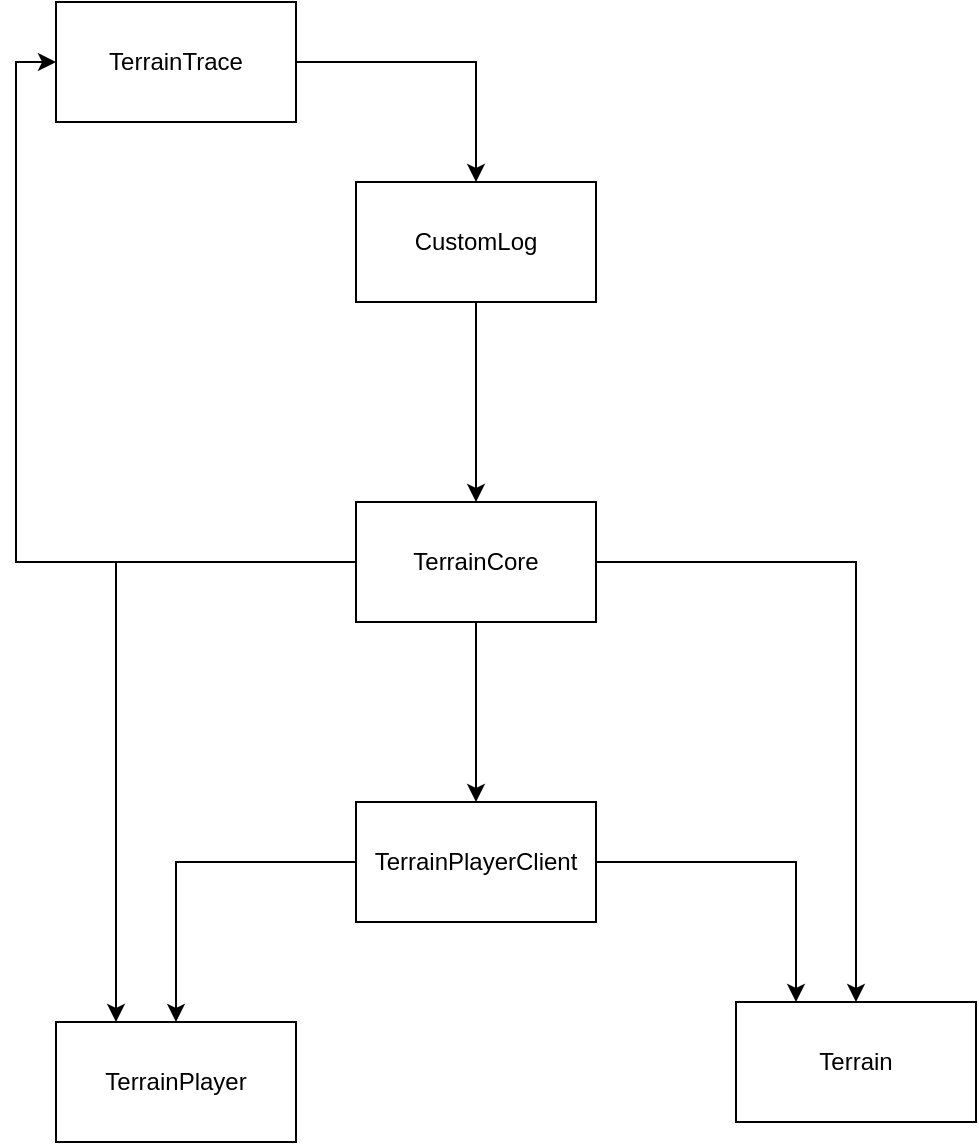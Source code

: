 <mxfile version="22.1.2" type="device">
  <diagram id="C5RBs43oDa-KdzZeNtuy" name="Page-1">
    <mxGraphModel dx="920" dy="1813" grid="1" gridSize="10" guides="1" tooltips="1" connect="1" arrows="1" fold="1" page="1" pageScale="1" pageWidth="827" pageHeight="1169" math="0" shadow="0">
      <root>
        <mxCell id="WIyWlLk6GJQsqaUBKTNV-0" />
        <mxCell id="WIyWlLk6GJQsqaUBKTNV-1" parent="WIyWlLk6GJQsqaUBKTNV-0" />
        <mxCell id="8j1OXfKkxvoWqFKwNs_--4" style="edgeStyle=orthogonalEdgeStyle;rounded=0;orthogonalLoop=1;jettySize=auto;html=1;" edge="1" parent="WIyWlLk6GJQsqaUBKTNV-1" source="8j1OXfKkxvoWqFKwNs_--0" target="8j1OXfKkxvoWqFKwNs_--1">
          <mxGeometry relative="1" as="geometry" />
        </mxCell>
        <mxCell id="8j1OXfKkxvoWqFKwNs_--5" style="edgeStyle=orthogonalEdgeStyle;rounded=0;orthogonalLoop=1;jettySize=auto;html=1;" edge="1" parent="WIyWlLk6GJQsqaUBKTNV-1" source="8j1OXfKkxvoWqFKwNs_--0" target="8j1OXfKkxvoWqFKwNs_--3">
          <mxGeometry relative="1" as="geometry" />
        </mxCell>
        <mxCell id="8j1OXfKkxvoWqFKwNs_--7" style="edgeStyle=orthogonalEdgeStyle;rounded=0;orthogonalLoop=1;jettySize=auto;html=1;entryX=0.25;entryY=0;entryDx=0;entryDy=0;" edge="1" parent="WIyWlLk6GJQsqaUBKTNV-1" source="8j1OXfKkxvoWqFKwNs_--0" target="8j1OXfKkxvoWqFKwNs_--2">
          <mxGeometry relative="1" as="geometry" />
        </mxCell>
        <mxCell id="8j1OXfKkxvoWqFKwNs_--14" style="edgeStyle=orthogonalEdgeStyle;rounded=0;orthogonalLoop=1;jettySize=auto;html=1;entryX=0;entryY=0.5;entryDx=0;entryDy=0;" edge="1" parent="WIyWlLk6GJQsqaUBKTNV-1" source="8j1OXfKkxvoWqFKwNs_--0" target="8j1OXfKkxvoWqFKwNs_--12">
          <mxGeometry relative="1" as="geometry" />
        </mxCell>
        <mxCell id="8j1OXfKkxvoWqFKwNs_--0" value="TerrainCore" style="rounded=0;whiteSpace=wrap;html=1;" vertex="1" parent="WIyWlLk6GJQsqaUBKTNV-1">
          <mxGeometry x="470" y="160" width="120" height="60" as="geometry" />
        </mxCell>
        <mxCell id="8j1OXfKkxvoWqFKwNs_--6" style="edgeStyle=orthogonalEdgeStyle;rounded=0;orthogonalLoop=1;jettySize=auto;html=1;" edge="1" parent="WIyWlLk6GJQsqaUBKTNV-1" source="8j1OXfKkxvoWqFKwNs_--1" target="8j1OXfKkxvoWqFKwNs_--2">
          <mxGeometry relative="1" as="geometry" />
        </mxCell>
        <mxCell id="8j1OXfKkxvoWqFKwNs_--8" style="edgeStyle=orthogonalEdgeStyle;rounded=0;orthogonalLoop=1;jettySize=auto;html=1;entryX=0.25;entryY=0;entryDx=0;entryDy=0;" edge="1" parent="WIyWlLk6GJQsqaUBKTNV-1" source="8j1OXfKkxvoWqFKwNs_--1" target="8j1OXfKkxvoWqFKwNs_--3">
          <mxGeometry relative="1" as="geometry" />
        </mxCell>
        <mxCell id="8j1OXfKkxvoWqFKwNs_--1" value="TerrainPlayerClient" style="rounded=0;whiteSpace=wrap;html=1;" vertex="1" parent="WIyWlLk6GJQsqaUBKTNV-1">
          <mxGeometry x="470" y="310" width="120" height="60" as="geometry" />
        </mxCell>
        <mxCell id="8j1OXfKkxvoWqFKwNs_--2" value="TerrainPlayer" style="rounded=0;whiteSpace=wrap;html=1;" vertex="1" parent="WIyWlLk6GJQsqaUBKTNV-1">
          <mxGeometry x="320" y="420" width="120" height="60" as="geometry" />
        </mxCell>
        <mxCell id="8j1OXfKkxvoWqFKwNs_--3" value="Terrain" style="rounded=0;whiteSpace=wrap;html=1;" vertex="1" parent="WIyWlLk6GJQsqaUBKTNV-1">
          <mxGeometry x="660" y="410" width="120" height="60" as="geometry" />
        </mxCell>
        <mxCell id="8j1OXfKkxvoWqFKwNs_--15" style="edgeStyle=orthogonalEdgeStyle;rounded=0;orthogonalLoop=1;jettySize=auto;html=1;entryX=0.5;entryY=0;entryDx=0;entryDy=0;" edge="1" parent="WIyWlLk6GJQsqaUBKTNV-1" source="8j1OXfKkxvoWqFKwNs_--11" target="8j1OXfKkxvoWqFKwNs_--0">
          <mxGeometry relative="1" as="geometry" />
        </mxCell>
        <mxCell id="8j1OXfKkxvoWqFKwNs_--11" value="CustomLog" style="rounded=0;whiteSpace=wrap;html=1;" vertex="1" parent="WIyWlLk6GJQsqaUBKTNV-1">
          <mxGeometry x="470" width="120" height="60" as="geometry" />
        </mxCell>
        <mxCell id="8j1OXfKkxvoWqFKwNs_--13" style="edgeStyle=orthogonalEdgeStyle;rounded=0;orthogonalLoop=1;jettySize=auto;html=1;" edge="1" parent="WIyWlLk6GJQsqaUBKTNV-1" source="8j1OXfKkxvoWqFKwNs_--12" target="8j1OXfKkxvoWqFKwNs_--11">
          <mxGeometry relative="1" as="geometry" />
        </mxCell>
        <mxCell id="8j1OXfKkxvoWqFKwNs_--12" value="TerrainTrace" style="rounded=0;whiteSpace=wrap;html=1;" vertex="1" parent="WIyWlLk6GJQsqaUBKTNV-1">
          <mxGeometry x="320" y="-90" width="120" height="60" as="geometry" />
        </mxCell>
      </root>
    </mxGraphModel>
  </diagram>
</mxfile>
